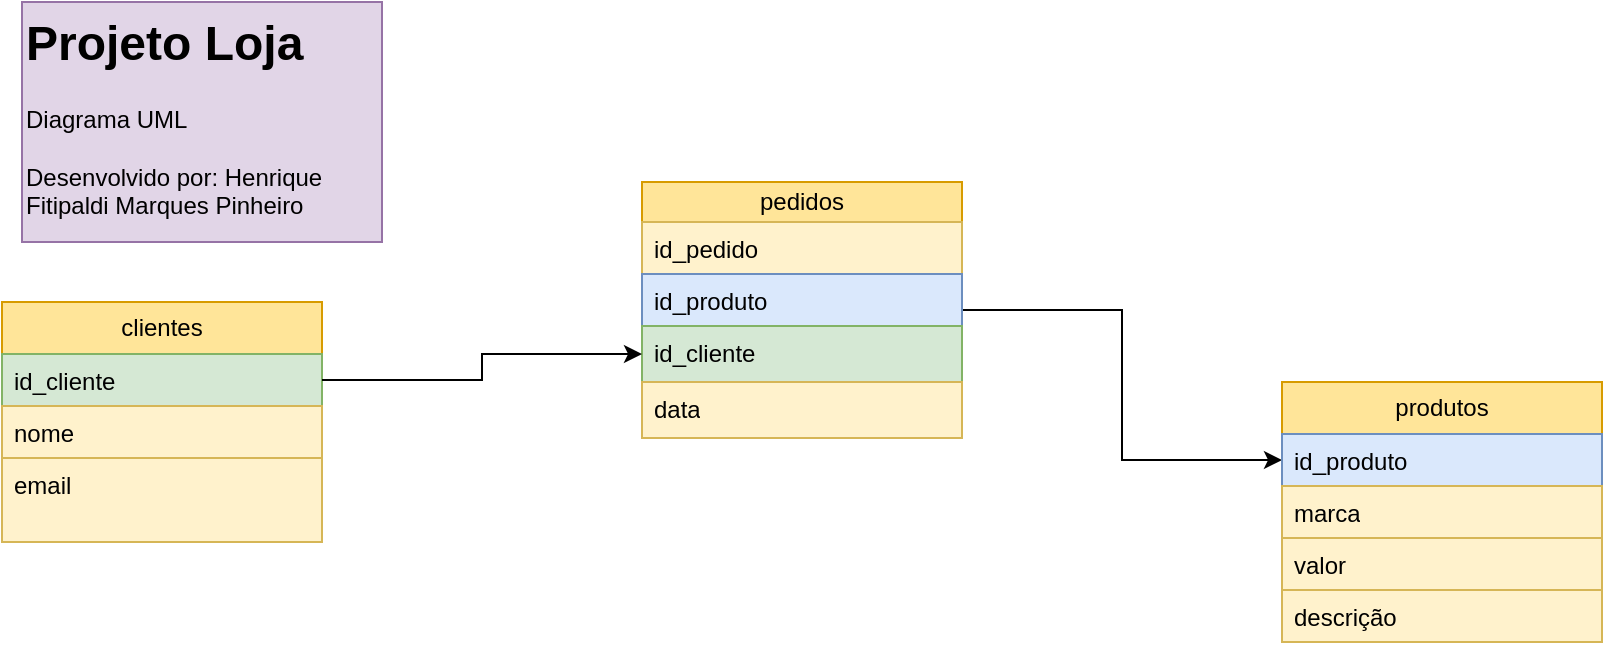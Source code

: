 <mxfile version="26.0.16">
  <diagram name="Página-1" id="K_f2lNsKRhbUwVWgRhzm">
    <mxGraphModel dx="827" dy="1687" grid="1" gridSize="10" guides="1" tooltips="1" connect="1" arrows="1" fold="1" page="1" pageScale="1" pageWidth="1600" pageHeight="1200" math="0" shadow="0">
      <root>
        <mxCell id="0" />
        <mxCell id="1" parent="0" />
        <mxCell id="SMkT5xkK0ZqoHVYh8Ymu-1" value="clientes" style="swimlane;fontStyle=0;childLayout=stackLayout;horizontal=1;startSize=26;fillColor=#FFE599;horizontalStack=0;resizeParent=1;resizeParentMax=0;resizeLast=0;collapsible=1;marginBottom=0;whiteSpace=wrap;html=1;strokeColor=#d79b00;" vertex="1" parent="1">
          <mxGeometry x="40" y="140" width="160" height="120" as="geometry" />
        </mxCell>
        <mxCell id="SMkT5xkK0ZqoHVYh8Ymu-2" value="&lt;font style=&quot;color: rgb(0, 0, 0);&quot;&gt;id_cliente&lt;/font&gt;" style="text;strokeColor=#82b366;fillColor=#d5e8d4;align=left;verticalAlign=top;spacingLeft=4;spacingRight=4;overflow=hidden;rotatable=0;points=[[0,0.5],[1,0.5]];portConstraint=eastwest;whiteSpace=wrap;html=1;shadow=0;glass=0;" vertex="1" parent="SMkT5xkK0ZqoHVYh8Ymu-1">
          <mxGeometry y="26" width="160" height="26" as="geometry" />
        </mxCell>
        <mxCell id="SMkT5xkK0ZqoHVYh8Ymu-3" value="nome" style="text;strokeColor=#d6b656;fillColor=#fff2cc;align=left;verticalAlign=top;spacingLeft=4;spacingRight=4;overflow=hidden;rotatable=0;points=[[0,0.5],[1,0.5]];portConstraint=eastwest;whiteSpace=wrap;html=1;" vertex="1" parent="SMkT5xkK0ZqoHVYh8Ymu-1">
          <mxGeometry y="52" width="160" height="26" as="geometry" />
        </mxCell>
        <mxCell id="SMkT5xkK0ZqoHVYh8Ymu-4" value="email" style="text;strokeColor=#d6b656;fillColor=#fff2cc;align=left;verticalAlign=top;spacingLeft=4;spacingRight=4;overflow=hidden;rotatable=0;points=[[0,0.5],[1,0.5]];portConstraint=eastwest;whiteSpace=wrap;html=1;" vertex="1" parent="SMkT5xkK0ZqoHVYh8Ymu-1">
          <mxGeometry y="78" width="160" height="42" as="geometry" />
        </mxCell>
        <mxCell id="SMkT5xkK0ZqoHVYh8Ymu-21" style="edgeStyle=orthogonalEdgeStyle;rounded=0;orthogonalLoop=1;jettySize=auto;html=1;exitX=1;exitY=0.5;exitDx=0;exitDy=0;entryX=0;entryY=0.5;entryDx=0;entryDy=0;" edge="1" parent="1" source="SMkT5xkK0ZqoHVYh8Ymu-5" target="SMkT5xkK0ZqoHVYh8Ymu-10">
          <mxGeometry relative="1" as="geometry" />
        </mxCell>
        <mxCell id="SMkT5xkK0ZqoHVYh8Ymu-5" value="pedidos" style="swimlane;fontStyle=0;childLayout=stackLayout;horizontal=1;startSize=20;fillColor=#FFE599;horizontalStack=0;resizeParent=1;resizeParentMax=0;resizeLast=0;collapsible=1;marginBottom=0;whiteSpace=wrap;html=1;swimlaneLine=1;glass=0;shadow=0;strokeColor=#d79b00;" vertex="1" parent="1">
          <mxGeometry x="360" y="80" width="160" height="128" as="geometry">
            <mxRectangle x="360" y="80" width="80" height="30" as="alternateBounds" />
          </mxGeometry>
        </mxCell>
        <mxCell id="SMkT5xkK0ZqoHVYh8Ymu-6" value="id_pedido" style="text;strokeColor=#d6b656;fillColor=#fff2cc;align=left;verticalAlign=top;spacingLeft=4;spacingRight=4;overflow=hidden;rotatable=0;points=[[0,0.5],[1,0.5]];portConstraint=eastwest;whiteSpace=wrap;html=1;" vertex="1" parent="SMkT5xkK0ZqoHVYh8Ymu-5">
          <mxGeometry y="20" width="160" height="26" as="geometry" />
        </mxCell>
        <mxCell id="SMkT5xkK0ZqoHVYh8Ymu-7" value="&lt;font style=&quot;color: rgb(0, 0, 0);&quot;&gt;id_produto&lt;/font&gt;" style="text;strokeColor=#6c8ebf;fillColor=#dae8fc;align=left;verticalAlign=top;spacingLeft=4;spacingRight=4;overflow=hidden;rotatable=0;points=[[0,0.5],[1,0.5]];portConstraint=eastwest;whiteSpace=wrap;html=1;" vertex="1" parent="SMkT5xkK0ZqoHVYh8Ymu-5">
          <mxGeometry y="46" width="160" height="26" as="geometry" />
        </mxCell>
        <mxCell id="SMkT5xkK0ZqoHVYh8Ymu-8" value="&lt;font style=&quot;color: rgb(0, 0, 0);&quot;&gt;id_cliente&lt;/font&gt;" style="text;strokeColor=#82b366;fillColor=#d5e8d4;align=left;verticalAlign=top;spacingLeft=4;spacingRight=4;overflow=hidden;rotatable=0;points=[[0,0.5],[1,0.5]];portConstraint=eastwest;whiteSpace=wrap;html=1;shadow=0;glass=0;" vertex="1" parent="SMkT5xkK0ZqoHVYh8Ymu-5">
          <mxGeometry y="72" width="160" height="28" as="geometry" />
        </mxCell>
        <mxCell id="SMkT5xkK0ZqoHVYh8Ymu-15" value="data" style="text;strokeColor=#d6b656;fillColor=#fff2cc;align=left;verticalAlign=top;spacingLeft=4;spacingRight=4;overflow=hidden;rotatable=0;points=[[0,0.5],[1,0.5]];portConstraint=eastwest;whiteSpace=wrap;html=1;" vertex="1" parent="SMkT5xkK0ZqoHVYh8Ymu-5">
          <mxGeometry y="100" width="160" height="28" as="geometry" />
        </mxCell>
        <mxCell id="SMkT5xkK0ZqoHVYh8Ymu-9" value="produtos" style="swimlane;fontStyle=0;childLayout=stackLayout;horizontal=1;startSize=26;fillColor=#FFE599;horizontalStack=0;resizeParent=1;resizeParentMax=0;resizeLast=0;collapsible=1;marginBottom=0;whiteSpace=wrap;html=1;strokeColor=#d79b00;" vertex="1" parent="1">
          <mxGeometry x="680" y="180" width="160" height="130" as="geometry" />
        </mxCell>
        <mxCell id="SMkT5xkK0ZqoHVYh8Ymu-10" value="&lt;font style=&quot;color: rgb(0, 0, 0);&quot;&gt;id_produto&lt;/font&gt;" style="text;strokeColor=#6c8ebf;fillColor=#dae8fc;align=left;verticalAlign=top;spacingLeft=4;spacingRight=4;overflow=hidden;rotatable=0;points=[[0,0.5],[1,0.5]];portConstraint=eastwest;whiteSpace=wrap;html=1;" vertex="1" parent="SMkT5xkK0ZqoHVYh8Ymu-9">
          <mxGeometry y="26" width="160" height="26" as="geometry" />
        </mxCell>
        <mxCell id="SMkT5xkK0ZqoHVYh8Ymu-11" value="marca" style="text;strokeColor=#d6b656;fillColor=#fff2cc;align=left;verticalAlign=top;spacingLeft=4;spacingRight=4;overflow=hidden;rotatable=0;points=[[0,0.5],[1,0.5]];portConstraint=eastwest;whiteSpace=wrap;html=1;" vertex="1" parent="SMkT5xkK0ZqoHVYh8Ymu-9">
          <mxGeometry y="52" width="160" height="26" as="geometry" />
        </mxCell>
        <mxCell id="SMkT5xkK0ZqoHVYh8Ymu-12" value="valor" style="text;strokeColor=#d6b656;fillColor=#fff2cc;align=left;verticalAlign=top;spacingLeft=4;spacingRight=4;overflow=hidden;rotatable=0;points=[[0,0.5],[1,0.5]];portConstraint=eastwest;whiteSpace=wrap;html=1;" vertex="1" parent="SMkT5xkK0ZqoHVYh8Ymu-9">
          <mxGeometry y="78" width="160" height="26" as="geometry" />
        </mxCell>
        <mxCell id="SMkT5xkK0ZqoHVYh8Ymu-16" value="descrição" style="text;strokeColor=#d6b656;fillColor=#fff2cc;align=left;verticalAlign=top;spacingLeft=4;spacingRight=4;overflow=hidden;rotatable=0;points=[[0,0.5],[1,0.5]];portConstraint=eastwest;whiteSpace=wrap;html=1;" vertex="1" parent="SMkT5xkK0ZqoHVYh8Ymu-9">
          <mxGeometry y="104" width="160" height="26" as="geometry" />
        </mxCell>
        <mxCell id="SMkT5xkK0ZqoHVYh8Ymu-20" style="edgeStyle=orthogonalEdgeStyle;rounded=0;orthogonalLoop=1;jettySize=auto;html=1;entryX=0;entryY=0.5;entryDx=0;entryDy=0;exitX=1;exitY=0.5;exitDx=0;exitDy=0;" edge="1" parent="1" source="SMkT5xkK0ZqoHVYh8Ymu-2" target="SMkT5xkK0ZqoHVYh8Ymu-8">
          <mxGeometry relative="1" as="geometry">
            <mxPoint x="270" y="170" as="sourcePoint" />
          </mxGeometry>
        </mxCell>
        <mxCell id="SMkT5xkK0ZqoHVYh8Ymu-22" value="&lt;h1 style=&quot;margin-top: 0px;&quot;&gt;Projeto Loja&lt;/h1&gt;&lt;div&gt;Diagrama UML&lt;/div&gt;&lt;div&gt;&lt;br&gt;&lt;/div&gt;&lt;div&gt;Desenvolvido por: Henrique Fitipaldi Marques Pinheiro&lt;/div&gt;" style="text;html=1;whiteSpace=wrap;overflow=hidden;rounded=0;strokeColor=#9673a6;fillColor=#e1d5e7;" vertex="1" parent="1">
          <mxGeometry x="50" y="-10" width="180" height="120" as="geometry" />
        </mxCell>
      </root>
    </mxGraphModel>
  </diagram>
</mxfile>
